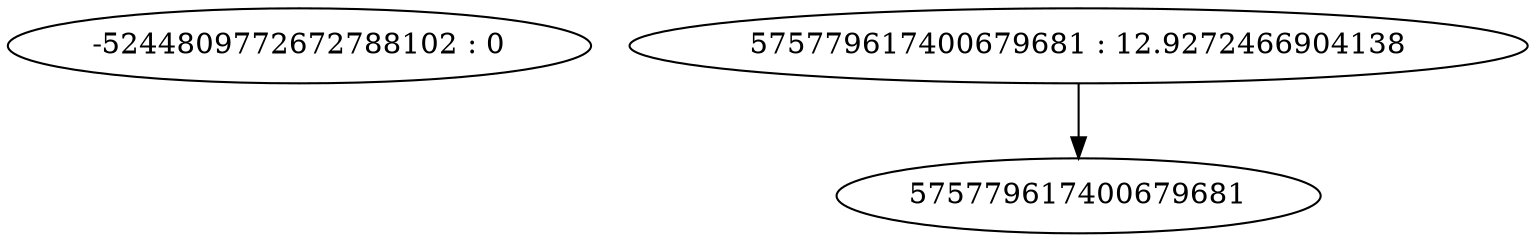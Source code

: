 digraph "plots/tree_48.dot" {
	0 [label="-5244809772672788102 : 0"]
	1 [label="575779617400679681 : 12.9272466904138"]
	1 -> 575779617400679681
}
